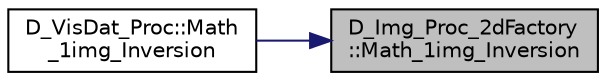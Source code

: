 digraph "D_Img_Proc_2dFactory::Math_1img_Inversion"
{
 // LATEX_PDF_SIZE
  edge [fontname="Helvetica",fontsize="10",labelfontname="Helvetica",labelfontsize="10"];
  node [fontname="Helvetica",fontsize="10",shape=record];
  rankdir="RL";
  Node1 [label="D_Img_Proc_2dFactory\l::Math_1img_Inversion",height=0.2,width=0.4,color="black", fillcolor="grey75", style="filled", fontcolor="black",tooltip=" "];
  Node1 -> Node2 [dir="back",color="midnightblue",fontsize="10",style="solid",fontname="Helvetica"];
  Node2 [label="D_VisDat_Proc::Math\l_1img_Inversion",height=0.2,width=0.4,color="black", fillcolor="white", style="filled",URL="$class_d___vis_dat___proc.html#a703cee42bb61178df649aaa4fb952c78",tooltip=" "];
}

